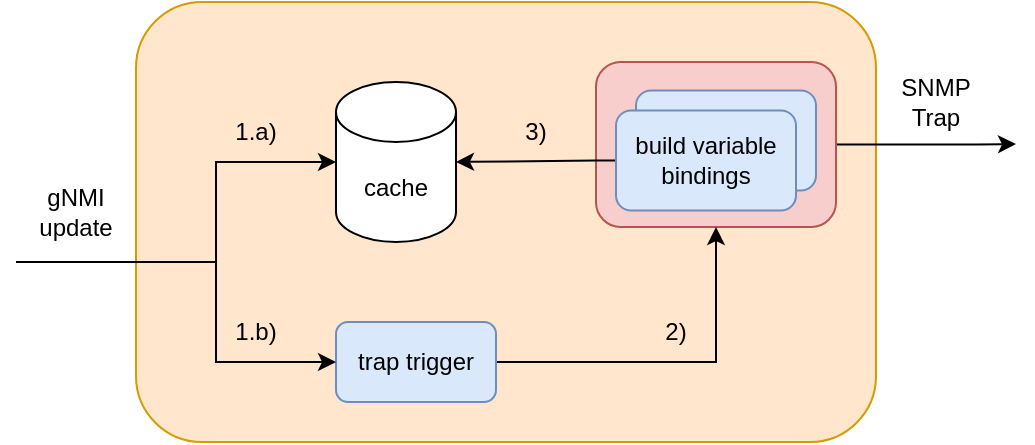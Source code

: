 <?xml version="1.0" encoding="UTF-8"?>
<mxfile version="18.0.6" type="device">
  <diagram id="NUCnFcjX5vmZH2qqssct" name="Page-1">
    <mxGraphModel dx="604" dy="387" grid="1" gridSize="10" guides="1" tooltips="1" connect="1" arrows="1" fold="1" page="1" pageScale="1" pageWidth="850" pageHeight="1100" math="0" shadow="0">
      <root>
        <mxCell id="0" />
        <mxCell id="1" parent="0" />
        <mxCell id="fJX46pt8jqgSaC9i8CMT-1" value="" style="rounded=1;whiteSpace=wrap;html=1;fillColor=#ffe6cc;strokeColor=#d79b00;" vertex="1" parent="1">
          <mxGeometry x="290" y="310" width="370" height="220" as="geometry" />
        </mxCell>
        <mxCell id="fJX46pt8jqgSaC9i8CMT-18" style="edgeStyle=orthogonalEdgeStyle;rounded=0;orthogonalLoop=1;jettySize=auto;html=1;exitX=1;exitY=0.5;exitDx=0;exitDy=0;" edge="1" parent="1" source="fJX46pt8jqgSaC9i8CMT-15">
          <mxGeometry relative="1" as="geometry">
            <mxPoint x="730" y="381" as="targetPoint" />
            <Array as="points">
              <mxPoint x="710" y="381" />
              <mxPoint x="780" y="381" />
            </Array>
          </mxGeometry>
        </mxCell>
        <mxCell id="fJX46pt8jqgSaC9i8CMT-15" value="" style="rounded=1;whiteSpace=wrap;html=1;fillColor=#f8cecc;strokeColor=#b85450;" vertex="1" parent="1">
          <mxGeometry x="520" y="340" width="120" height="82.5" as="geometry" />
        </mxCell>
        <mxCell id="fJX46pt8jqgSaC9i8CMT-9" value="build variable bindings" style="rounded=1;whiteSpace=wrap;html=1;fillColor=#dae8fc;strokeColor=#6c8ebf;" vertex="1" parent="1">
          <mxGeometry x="540" y="354.25" width="90" height="50" as="geometry" />
        </mxCell>
        <mxCell id="fJX46pt8jqgSaC9i8CMT-2" value="cache" style="shape=cylinder3;whiteSpace=wrap;html=1;boundedLbl=1;backgroundOutline=1;size=15;" vertex="1" parent="1">
          <mxGeometry x="390" y="350" width="60" height="80" as="geometry" />
        </mxCell>
        <mxCell id="fJX46pt8jqgSaC9i8CMT-6" style="edgeStyle=orthogonalEdgeStyle;rounded=0;orthogonalLoop=1;jettySize=auto;html=1;exitX=1;exitY=0.5;exitDx=0;exitDy=0;entryX=0.5;entryY=1;entryDx=0;entryDy=0;" edge="1" parent="1" source="fJX46pt8jqgSaC9i8CMT-3" target="fJX46pt8jqgSaC9i8CMT-15">
          <mxGeometry relative="1" as="geometry">
            <mxPoint x="570" y="410" as="targetPoint" />
          </mxGeometry>
        </mxCell>
        <mxCell id="fJX46pt8jqgSaC9i8CMT-5" value="" style="endArrow=classic;html=1;rounded=0;entryX=0;entryY=0.5;entryDx=0;entryDy=0;edgeStyle=orthogonalEdgeStyle;entryPerimeter=0;" edge="1" parent="1" target="fJX46pt8jqgSaC9i8CMT-2">
          <mxGeometry width="50" height="50" relative="1" as="geometry">
            <mxPoint x="230" y="440" as="sourcePoint" />
            <mxPoint x="430" y="470" as="targetPoint" />
            <Array as="points">
              <mxPoint x="230" y="440" />
              <mxPoint x="330" y="440" />
              <mxPoint x="330" y="390" />
            </Array>
          </mxGeometry>
        </mxCell>
        <mxCell id="fJX46pt8jqgSaC9i8CMT-8" style="edgeStyle=orthogonalEdgeStyle;rounded=0;orthogonalLoop=1;jettySize=auto;html=1;exitX=0;exitY=0.5;exitDx=0;exitDy=0;entryX=1;entryY=0.5;entryDx=0;entryDy=0;entryPerimeter=0;" edge="1" parent="1" source="fJX46pt8jqgSaC9i8CMT-7" target="fJX46pt8jqgSaC9i8CMT-2">
          <mxGeometry relative="1" as="geometry">
            <Array as="points">
              <mxPoint x="520" y="390" />
            </Array>
          </mxGeometry>
        </mxCell>
        <mxCell id="fJX46pt8jqgSaC9i8CMT-7" value="build variable bindings" style="rounded=1;whiteSpace=wrap;html=1;fillColor=#dae8fc;strokeColor=#6c8ebf;" vertex="1" parent="1">
          <mxGeometry x="530" y="364.25" width="90" height="50" as="geometry" />
        </mxCell>
        <mxCell id="fJX46pt8jqgSaC9i8CMT-10" value="gNMI update" style="text;html=1;strokeColor=none;fillColor=none;align=center;verticalAlign=middle;whiteSpace=wrap;rounded=0;" vertex="1" parent="1">
          <mxGeometry x="230" y="400" width="60" height="30" as="geometry" />
        </mxCell>
        <mxCell id="fJX46pt8jqgSaC9i8CMT-11" value="1.b)" style="text;html=1;strokeColor=none;fillColor=none;align=center;verticalAlign=middle;whiteSpace=wrap;rounded=0;" vertex="1" parent="1">
          <mxGeometry x="320" y="460" width="60" height="30" as="geometry" />
        </mxCell>
        <mxCell id="fJX46pt8jqgSaC9i8CMT-12" value="1.a)" style="text;html=1;strokeColor=none;fillColor=none;align=center;verticalAlign=middle;whiteSpace=wrap;rounded=0;" vertex="1" parent="1">
          <mxGeometry x="320" y="360" width="60" height="30" as="geometry" />
        </mxCell>
        <mxCell id="fJX46pt8jqgSaC9i8CMT-13" value="2)" style="text;html=1;strokeColor=none;fillColor=none;align=center;verticalAlign=middle;whiteSpace=wrap;rounded=0;" vertex="1" parent="1">
          <mxGeometry x="530" y="460" width="60" height="30" as="geometry" />
        </mxCell>
        <mxCell id="fJX46pt8jqgSaC9i8CMT-14" value="3)" style="text;html=1;strokeColor=none;fillColor=none;align=center;verticalAlign=middle;whiteSpace=wrap;rounded=0;" vertex="1" parent="1">
          <mxGeometry x="470" y="360" width="40" height="30" as="geometry" />
        </mxCell>
        <mxCell id="fJX46pt8jqgSaC9i8CMT-3" value="trap trigger" style="rounded=1;whiteSpace=wrap;html=1;fillColor=#dae8fc;strokeColor=#6c8ebf;" vertex="1" parent="1">
          <mxGeometry x="390" y="470" width="80" height="40" as="geometry" />
        </mxCell>
        <mxCell id="fJX46pt8jqgSaC9i8CMT-22" value="" style="endArrow=classic;html=1;rounded=0;entryX=0;entryY=0.5;entryDx=0;entryDy=0;edgeStyle=orthogonalEdgeStyle;" edge="1" parent="1" target="fJX46pt8jqgSaC9i8CMT-3">
          <mxGeometry width="50" height="50" relative="1" as="geometry">
            <mxPoint x="230" y="440" as="sourcePoint" />
            <mxPoint x="400" y="400" as="targetPoint" />
            <Array as="points">
              <mxPoint x="230" y="440" />
              <mxPoint x="330" y="440" />
              <mxPoint x="330" y="490" />
            </Array>
          </mxGeometry>
        </mxCell>
        <mxCell id="fJX46pt8jqgSaC9i8CMT-23" value="SNMP Trap" style="text;html=1;strokeColor=none;fillColor=none;align=center;verticalAlign=middle;whiteSpace=wrap;rounded=0;" vertex="1" parent="1">
          <mxGeometry x="660" y="345" width="60" height="30" as="geometry" />
        </mxCell>
      </root>
    </mxGraphModel>
  </diagram>
</mxfile>
